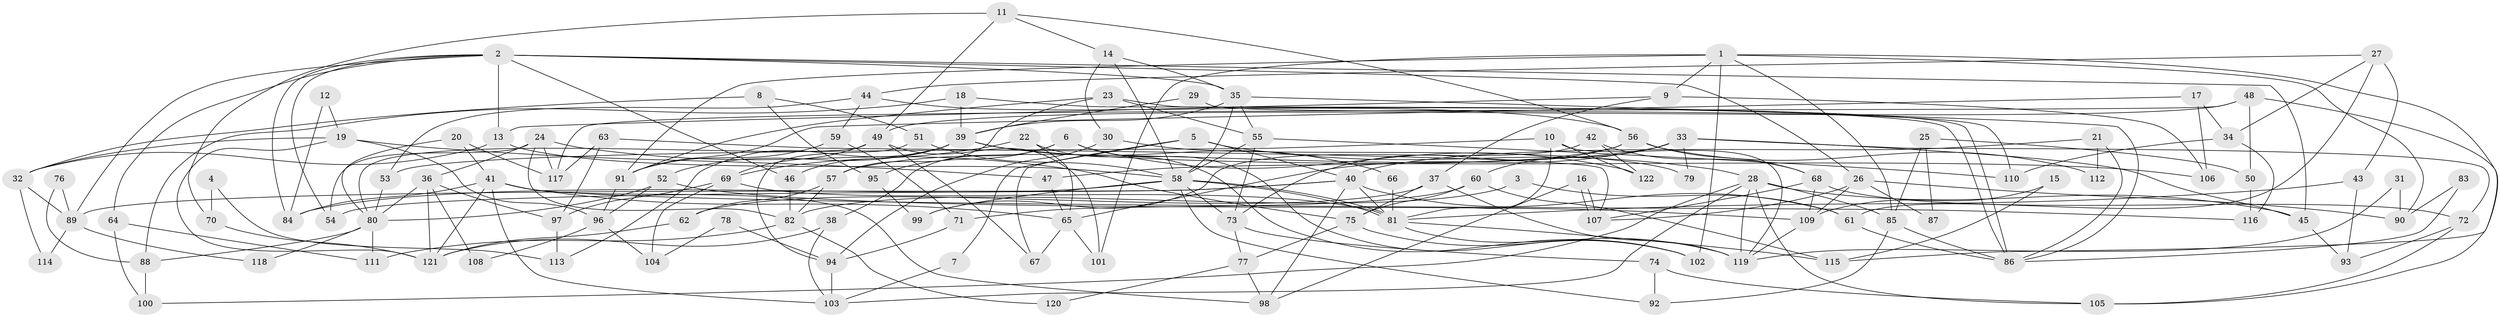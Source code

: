 // Generated by graph-tools (version 1.1) at 2025/49/03/09/25 04:49:40]
// undirected, 122 vertices, 244 edges
graph export_dot {
graph [start="1"]
  node [color=gray90,style=filled];
  1;
  2;
  3;
  4;
  5;
  6;
  7;
  8;
  9;
  10;
  11;
  12;
  13;
  14;
  15;
  16;
  17;
  18;
  19;
  20;
  21;
  22;
  23;
  24;
  25;
  26;
  27;
  28;
  29;
  30;
  31;
  32;
  33;
  34;
  35;
  36;
  37;
  38;
  39;
  40;
  41;
  42;
  43;
  44;
  45;
  46;
  47;
  48;
  49;
  50;
  51;
  52;
  53;
  54;
  55;
  56;
  57;
  58;
  59;
  60;
  61;
  62;
  63;
  64;
  65;
  66;
  67;
  68;
  69;
  70;
  71;
  72;
  73;
  74;
  75;
  76;
  77;
  78;
  79;
  80;
  81;
  82;
  83;
  84;
  85;
  86;
  87;
  88;
  89;
  90;
  91;
  92;
  93;
  94;
  95;
  96;
  97;
  98;
  99;
  100;
  101;
  102;
  103;
  104;
  105;
  106;
  107;
  108;
  109;
  110;
  111;
  112;
  113;
  114;
  115;
  116;
  117;
  118;
  119;
  120;
  121;
  122;
  1 -- 91;
  1 -- 101;
  1 -- 9;
  1 -- 85;
  1 -- 90;
  1 -- 102;
  1 -- 115;
  2 -- 64;
  2 -- 84;
  2 -- 13;
  2 -- 26;
  2 -- 35;
  2 -- 45;
  2 -- 46;
  2 -- 54;
  2 -- 89;
  3 -- 82;
  3 -- 61;
  4 -- 70;
  4 -- 113;
  5 -- 40;
  5 -- 28;
  5 -- 7;
  5 -- 67;
  6 -- 102;
  6 -- 38;
  6 -- 95;
  6 -- 122;
  7 -- 103;
  8 -- 32;
  8 -- 95;
  8 -- 51;
  9 -- 13;
  9 -- 37;
  9 -- 106;
  10 -- 81;
  10 -- 119;
  10 -- 53;
  10 -- 122;
  11 -- 49;
  11 -- 14;
  11 -- 56;
  11 -- 70;
  12 -- 19;
  12 -- 84;
  13 -- 58;
  13 -- 32;
  14 -- 35;
  14 -- 58;
  14 -- 30;
  15 -- 115;
  15 -- 109;
  16 -- 107;
  16 -- 107;
  16 -- 98;
  17 -- 106;
  17 -- 91;
  17 -- 34;
  18 -- 86;
  18 -- 39;
  18 -- 88;
  19 -- 47;
  19 -- 32;
  19 -- 96;
  19 -- 121;
  20 -- 117;
  20 -- 41;
  20 -- 80;
  21 -- 86;
  21 -- 40;
  21 -- 112;
  22 -- 65;
  22 -- 69;
  22 -- 102;
  23 -- 55;
  23 -- 91;
  23 -- 57;
  23 -- 86;
  24 -- 36;
  24 -- 82;
  24 -- 54;
  24 -- 75;
  24 -- 117;
  25 -- 50;
  25 -- 85;
  25 -- 87;
  26 -- 109;
  26 -- 87;
  26 -- 90;
  26 -- 107;
  27 -- 44;
  27 -- 43;
  27 -- 34;
  27 -- 61;
  28 -- 85;
  28 -- 105;
  28 -- 45;
  28 -- 100;
  28 -- 103;
  28 -- 119;
  29 -- 110;
  29 -- 39;
  30 -- 94;
  30 -- 79;
  31 -- 119;
  31 -- 90;
  32 -- 89;
  32 -- 114;
  33 -- 60;
  33 -- 45;
  33 -- 47;
  33 -- 65;
  33 -- 72;
  33 -- 79;
  34 -- 110;
  34 -- 116;
  35 -- 86;
  35 -- 39;
  35 -- 55;
  35 -- 58;
  36 -- 97;
  36 -- 121;
  36 -- 80;
  36 -- 108;
  37 -- 119;
  37 -- 62;
  37 -- 75;
  38 -- 121;
  38 -- 103;
  39 -- 52;
  39 -- 46;
  39 -- 66;
  39 -- 106;
  39 -- 113;
  40 -- 81;
  40 -- 54;
  40 -- 61;
  40 -- 89;
  40 -- 98;
  41 -- 121;
  41 -- 98;
  41 -- 65;
  41 -- 84;
  41 -- 103;
  41 -- 116;
  42 -- 68;
  42 -- 122;
  42 -- 99;
  43 -- 93;
  43 -- 81;
  44 -- 56;
  44 -- 53;
  44 -- 59;
  45 -- 93;
  46 -- 82;
  47 -- 65;
  48 -- 105;
  48 -- 49;
  48 -- 50;
  48 -- 117;
  49 -- 80;
  49 -- 67;
  49 -- 69;
  49 -- 101;
  50 -- 116;
  51 -- 58;
  51 -- 94;
  52 -- 109;
  52 -- 80;
  52 -- 96;
  53 -- 80;
  55 -- 58;
  55 -- 73;
  55 -- 110;
  56 -- 73;
  56 -- 57;
  56 -- 68;
  56 -- 112;
  57 -- 62;
  57 -- 82;
  58 -- 81;
  58 -- 81;
  58 -- 73;
  58 -- 84;
  58 -- 92;
  58 -- 99;
  59 -- 71;
  59 -- 91;
  60 -- 75;
  60 -- 115;
  60 -- 71;
  61 -- 86;
  62 -- 121;
  63 -- 107;
  63 -- 117;
  63 -- 97;
  64 -- 100;
  64 -- 111;
  65 -- 67;
  65 -- 101;
  66 -- 81;
  68 -- 107;
  68 -- 72;
  68 -- 109;
  69 -- 81;
  69 -- 97;
  69 -- 104;
  70 -- 121;
  71 -- 94;
  72 -- 93;
  72 -- 105;
  73 -- 74;
  73 -- 77;
  74 -- 92;
  74 -- 105;
  75 -- 77;
  75 -- 119;
  76 -- 88;
  76 -- 89;
  77 -- 98;
  77 -- 120;
  78 -- 94;
  78 -- 104;
  80 -- 88;
  80 -- 111;
  80 -- 118;
  81 -- 102;
  81 -- 115;
  82 -- 111;
  82 -- 120;
  83 -- 86;
  83 -- 90;
  85 -- 86;
  85 -- 92;
  88 -- 100;
  89 -- 114;
  89 -- 118;
  91 -- 96;
  94 -- 103;
  95 -- 99;
  96 -- 104;
  96 -- 108;
  97 -- 113;
  109 -- 119;
}
